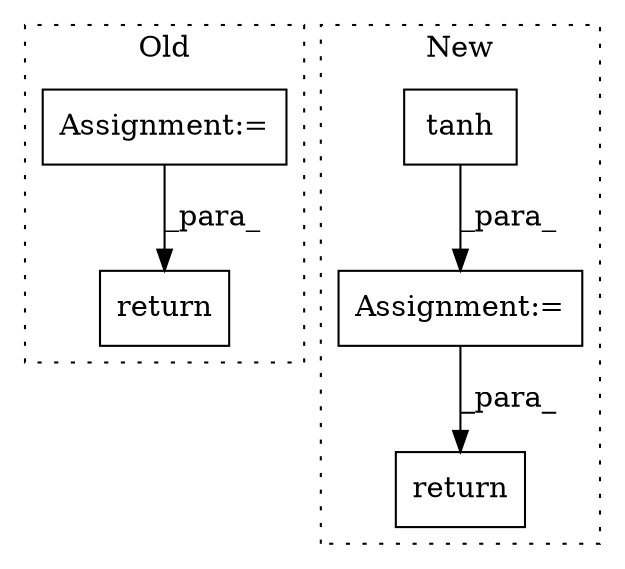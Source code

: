 digraph G {
subgraph cluster0 {
1 [label="return" a="41" s="779" l="7" shape="box"];
5 [label="Assignment:=" a="7" s="725" l="1" shape="box"];
label = "Old";
style="dotted";
}
subgraph cluster1 {
2 [label="tanh" a="32" s="732,743" l="5,1" shape="box"];
3 [label="Assignment:=" a="7" s="725" l="1" shape="box"];
4 [label="return" a="41" s="750" l="7" shape="box"];
label = "New";
style="dotted";
}
2 -> 3 [label="_para_"];
3 -> 4 [label="_para_"];
5 -> 1 [label="_para_"];
}